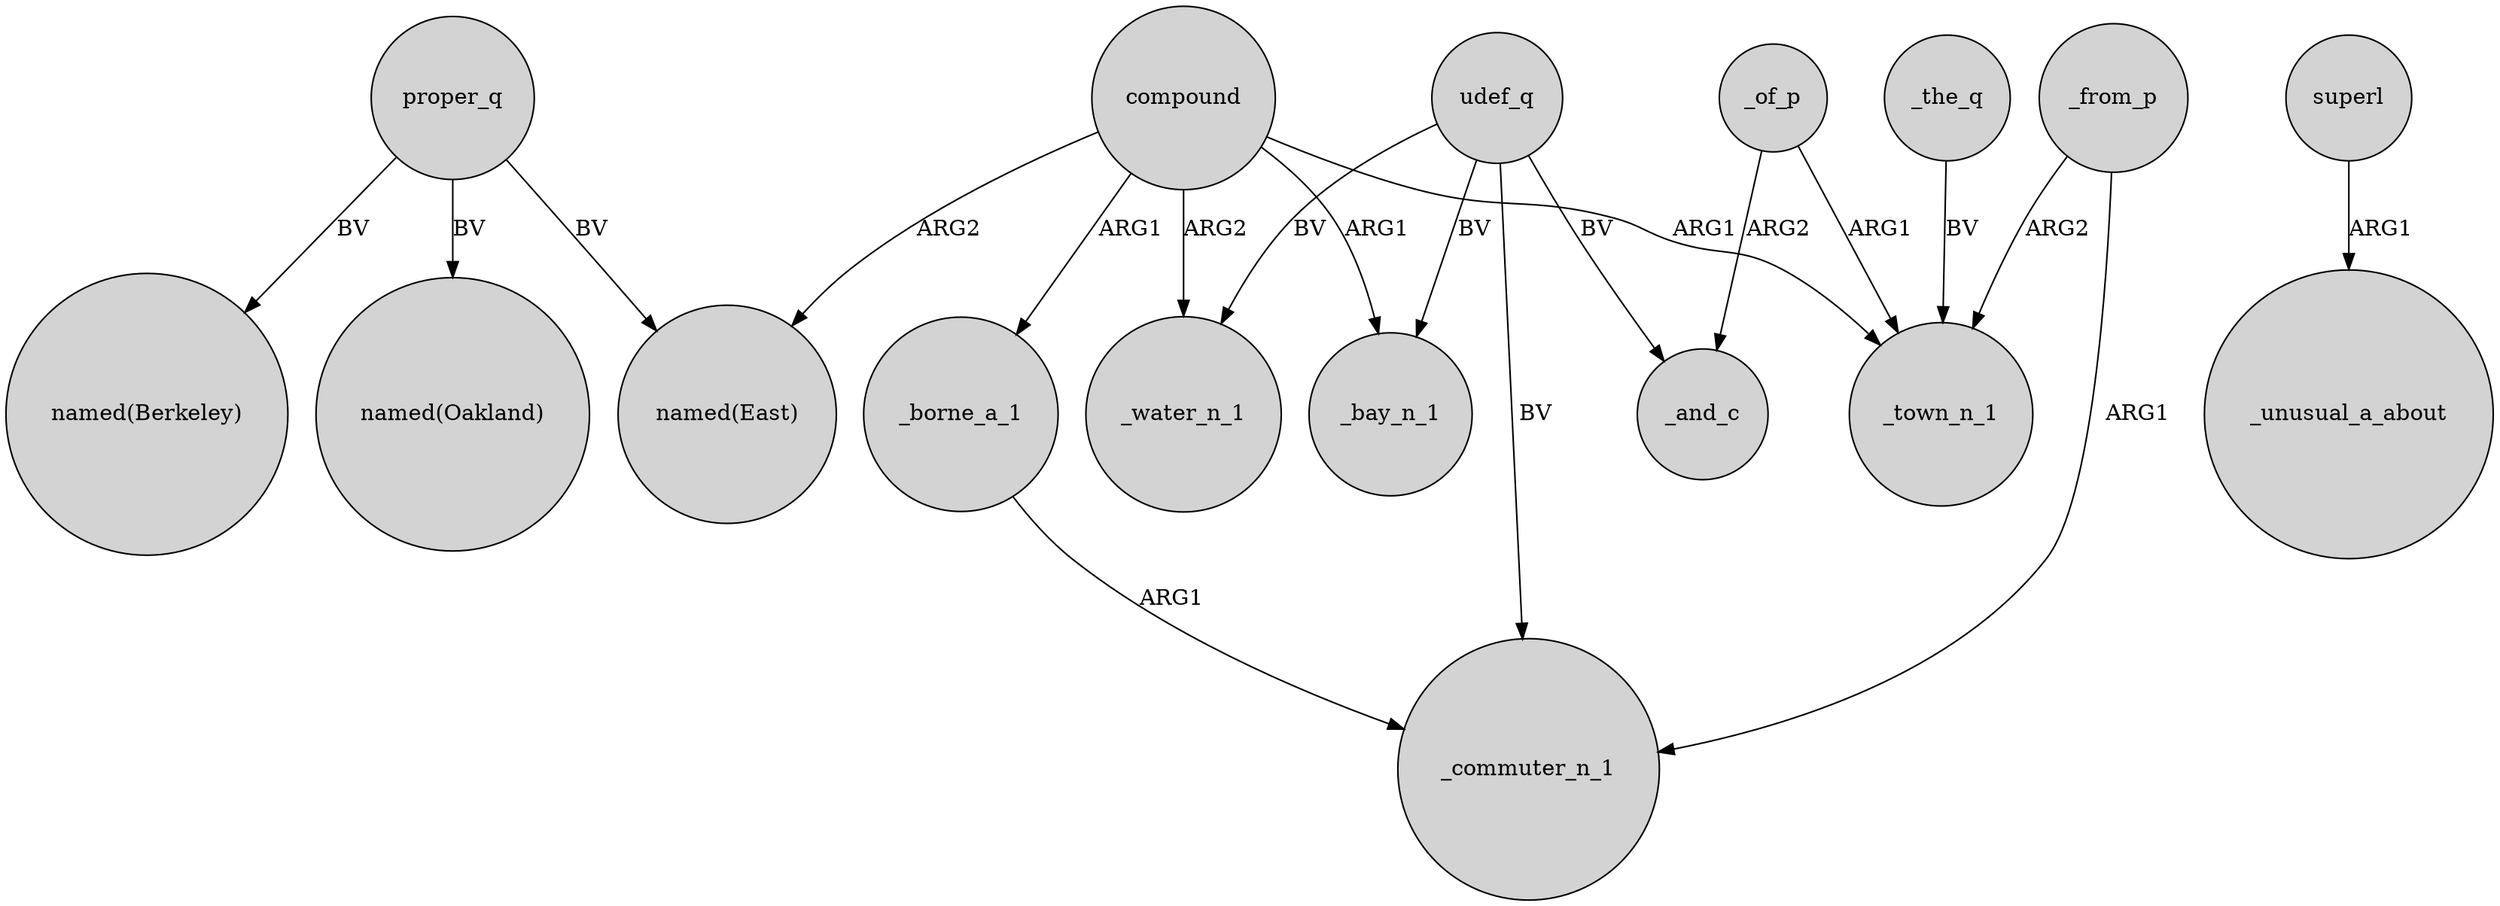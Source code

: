 digraph {
	node [shape=circle style=filled]
	proper_q -> "named(Berkeley)" [label=BV]
	_of_p -> _and_c [label=ARG2]
	udef_q -> _commuter_n_1 [label=BV]
	compound -> _water_n_1 [label=ARG2]
	compound -> _borne_a_1 [label=ARG1]
	compound -> _bay_n_1 [label=ARG1]
	_from_p -> _town_n_1 [label=ARG2]
	udef_q -> _water_n_1 [label=BV]
	_from_p -> _commuter_n_1 [label=ARG1]
	proper_q -> "named(Oakland)" [label=BV]
	_the_q -> _town_n_1 [label=BV]
	_of_p -> _town_n_1 [label=ARG1]
	_borne_a_1 -> _commuter_n_1 [label=ARG1]
	compound -> _town_n_1 [label=ARG1]
	udef_q -> _and_c [label=BV]
	proper_q -> "named(East)" [label=BV]
	udef_q -> _bay_n_1 [label=BV]
	compound -> "named(East)" [label=ARG2]
	superl -> _unusual_a_about [label=ARG1]
}
